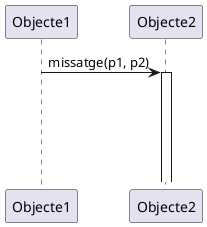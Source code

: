 @startuml
participant Objecte1 as o1
participant Objecte2 as o2

o1 -> o2 : missatge(p1, p2)
activate o2
|||
|||
|||
|||
@enduml